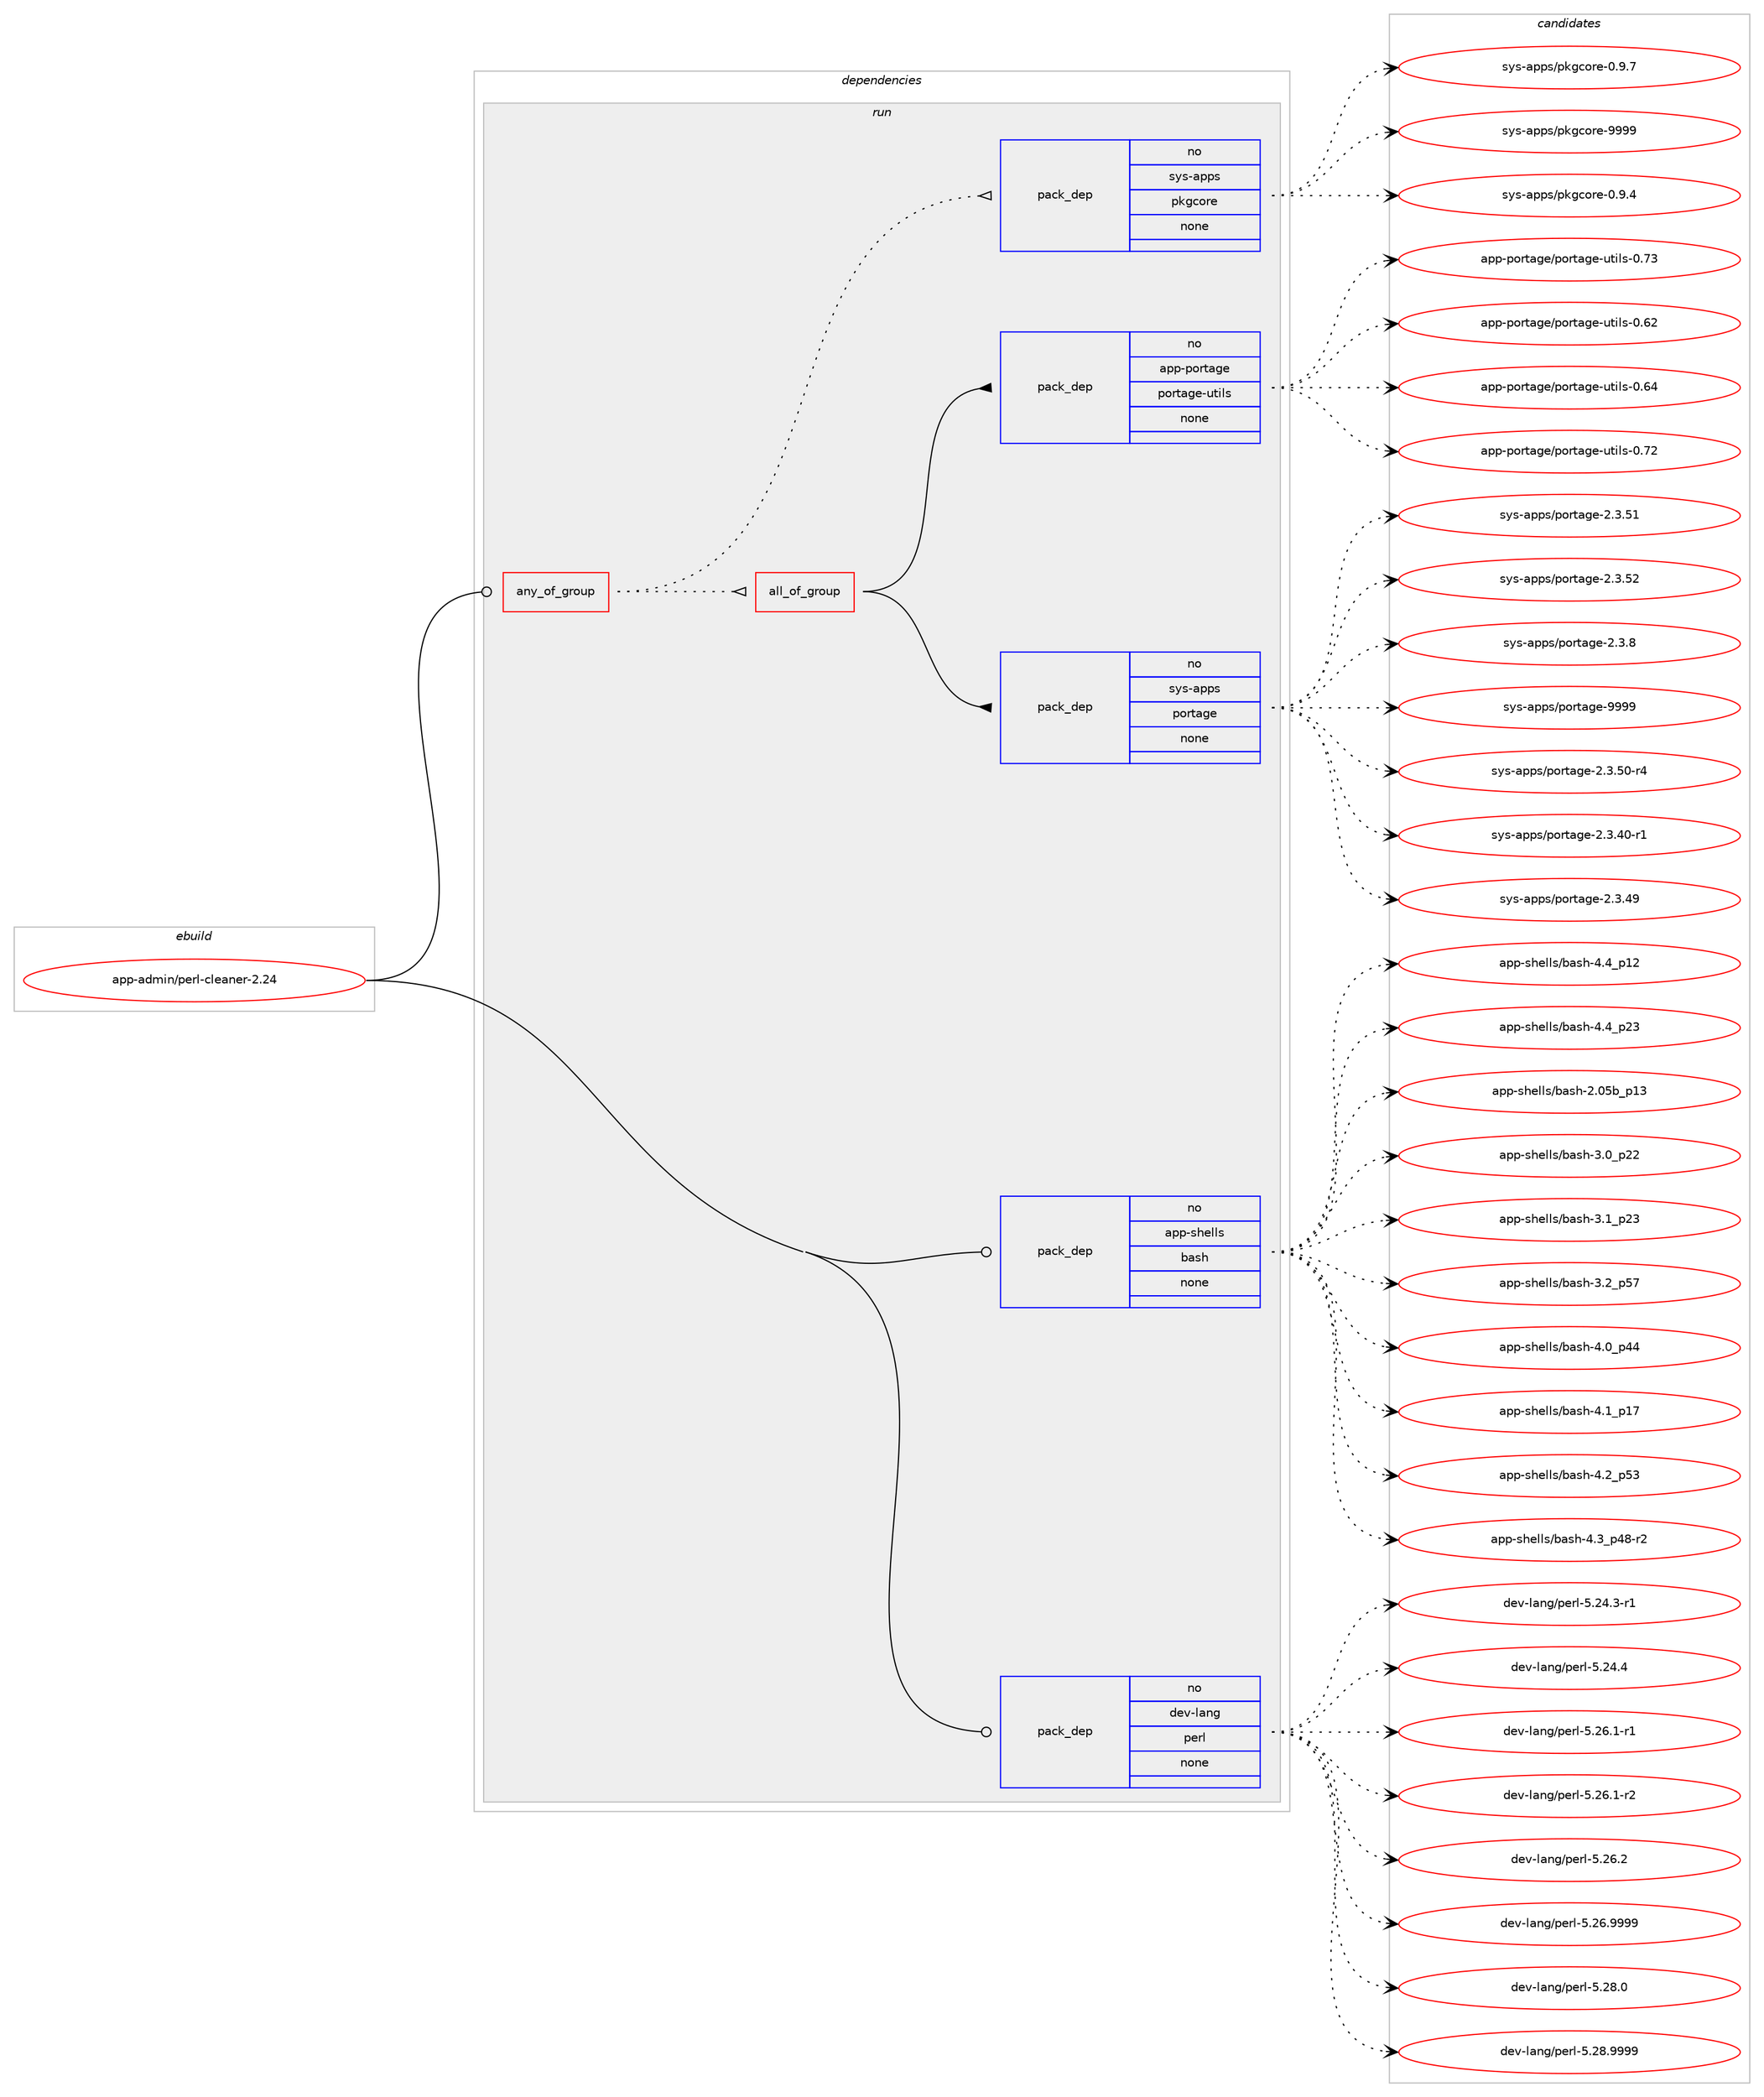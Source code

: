 digraph prolog {

# *************
# Graph options
# *************

newrank=true;
concentrate=true;
compound=true;
graph [rankdir=LR,fontname=Helvetica,fontsize=10,ranksep=1.5];#, ranksep=2.5, nodesep=0.2];
edge  [arrowhead=vee];
node  [fontname=Helvetica,fontsize=10];

# **********
# The ebuild
# **********

subgraph cluster_leftcol {
color=gray;
rank=same;
label=<<i>ebuild</i>>;
id [label="app-admin/perl-cleaner-2.24", color=red, width=4, href="../app-admin/perl-cleaner-2.24.svg"];
}

# ****************
# The dependencies
# ****************

subgraph cluster_midcol {
color=gray;
label=<<i>dependencies</i>>;
subgraph cluster_compile {
fillcolor="#eeeeee";
style=filled;
label=<<i>compile</i>>;
}
subgraph cluster_compileandrun {
fillcolor="#eeeeee";
style=filled;
label=<<i>compile and run</i>>;
}
subgraph cluster_run {
fillcolor="#eeeeee";
style=filled;
label=<<i>run</i>>;
subgraph any53 {
dependency1064 [label=<<TABLE BORDER="0" CELLBORDER="1" CELLSPACING="0" CELLPADDING="4"><TR><TD CELLPADDING="10">any_of_group</TD></TR></TABLE>>, shape=none, color=red];subgraph all3 {
dependency1065 [label=<<TABLE BORDER="0" CELLBORDER="1" CELLSPACING="0" CELLPADDING="4"><TR><TD CELLPADDING="10">all_of_group</TD></TR></TABLE>>, shape=none, color=red];subgraph pack852 {
dependency1066 [label=<<TABLE BORDER="0" CELLBORDER="1" CELLSPACING="0" CELLPADDING="4" WIDTH="220"><TR><TD ROWSPAN="6" CELLPADDING="30">pack_dep</TD></TR><TR><TD WIDTH="110">no</TD></TR><TR><TD>sys-apps</TD></TR><TR><TD>portage</TD></TR><TR><TD>none</TD></TR><TR><TD></TD></TR></TABLE>>, shape=none, color=blue];
}
dependency1065:e -> dependency1066:w [weight=20,style="solid",arrowhead="inv"];
subgraph pack853 {
dependency1067 [label=<<TABLE BORDER="0" CELLBORDER="1" CELLSPACING="0" CELLPADDING="4" WIDTH="220"><TR><TD ROWSPAN="6" CELLPADDING="30">pack_dep</TD></TR><TR><TD WIDTH="110">no</TD></TR><TR><TD>app-portage</TD></TR><TR><TD>portage-utils</TD></TR><TR><TD>none</TD></TR><TR><TD></TD></TR></TABLE>>, shape=none, color=blue];
}
dependency1065:e -> dependency1067:w [weight=20,style="solid",arrowhead="inv"];
}
dependency1064:e -> dependency1065:w [weight=20,style="dotted",arrowhead="oinv"];
subgraph pack854 {
dependency1068 [label=<<TABLE BORDER="0" CELLBORDER="1" CELLSPACING="0" CELLPADDING="4" WIDTH="220"><TR><TD ROWSPAN="6" CELLPADDING="30">pack_dep</TD></TR><TR><TD WIDTH="110">no</TD></TR><TR><TD>sys-apps</TD></TR><TR><TD>pkgcore</TD></TR><TR><TD>none</TD></TR><TR><TD></TD></TR></TABLE>>, shape=none, color=blue];
}
dependency1064:e -> dependency1068:w [weight=20,style="dotted",arrowhead="oinv"];
}
id:e -> dependency1064:w [weight=20,style="solid",arrowhead="odot"];
subgraph pack855 {
dependency1069 [label=<<TABLE BORDER="0" CELLBORDER="1" CELLSPACING="0" CELLPADDING="4" WIDTH="220"><TR><TD ROWSPAN="6" CELLPADDING="30">pack_dep</TD></TR><TR><TD WIDTH="110">no</TD></TR><TR><TD>app-shells</TD></TR><TR><TD>bash</TD></TR><TR><TD>none</TD></TR><TR><TD></TD></TR></TABLE>>, shape=none, color=blue];
}
id:e -> dependency1069:w [weight=20,style="solid",arrowhead="odot"];
subgraph pack856 {
dependency1070 [label=<<TABLE BORDER="0" CELLBORDER="1" CELLSPACING="0" CELLPADDING="4" WIDTH="220"><TR><TD ROWSPAN="6" CELLPADDING="30">pack_dep</TD></TR><TR><TD WIDTH="110">no</TD></TR><TR><TD>dev-lang</TD></TR><TR><TD>perl</TD></TR><TR><TD>none</TD></TR><TR><TD></TD></TR></TABLE>>, shape=none, color=blue];
}
id:e -> dependency1070:w [weight=20,style="solid",arrowhead="odot"];
}
}

# **************
# The candidates
# **************

subgraph cluster_choices {
rank=same;
color=gray;
label=<<i>candidates</i>>;

subgraph choice852 {
color=black;
nodesep=1;
choice11512111545971121121154711211111411697103101455046514653484511452 [label="sys-apps/portage-2.3.50-r4", color=red, width=4,href="../sys-apps/portage-2.3.50-r4.svg"];
choice11512111545971121121154711211111411697103101455046514652484511449 [label="sys-apps/portage-2.3.40-r1", color=red, width=4,href="../sys-apps/portage-2.3.40-r1.svg"];
choice1151211154597112112115471121111141169710310145504651465257 [label="sys-apps/portage-2.3.49", color=red, width=4,href="../sys-apps/portage-2.3.49.svg"];
choice1151211154597112112115471121111141169710310145504651465349 [label="sys-apps/portage-2.3.51", color=red, width=4,href="../sys-apps/portage-2.3.51.svg"];
choice1151211154597112112115471121111141169710310145504651465350 [label="sys-apps/portage-2.3.52", color=red, width=4,href="../sys-apps/portage-2.3.52.svg"];
choice11512111545971121121154711211111411697103101455046514656 [label="sys-apps/portage-2.3.8", color=red, width=4,href="../sys-apps/portage-2.3.8.svg"];
choice115121115459711211211547112111114116971031014557575757 [label="sys-apps/portage-9999", color=red, width=4,href="../sys-apps/portage-9999.svg"];
dependency1066:e -> choice11512111545971121121154711211111411697103101455046514653484511452:w [style=dotted,weight="100"];
dependency1066:e -> choice11512111545971121121154711211111411697103101455046514652484511449:w [style=dotted,weight="100"];
dependency1066:e -> choice1151211154597112112115471121111141169710310145504651465257:w [style=dotted,weight="100"];
dependency1066:e -> choice1151211154597112112115471121111141169710310145504651465349:w [style=dotted,weight="100"];
dependency1066:e -> choice1151211154597112112115471121111141169710310145504651465350:w [style=dotted,weight="100"];
dependency1066:e -> choice11512111545971121121154711211111411697103101455046514656:w [style=dotted,weight="100"];
dependency1066:e -> choice115121115459711211211547112111114116971031014557575757:w [style=dotted,weight="100"];
}
subgraph choice853 {
color=black;
nodesep=1;
choice9711211245112111114116971031014711211111411697103101451171161051081154548465450 [label="app-portage/portage-utils-0.62", color=red, width=4,href="../app-portage/portage-utils-0.62.svg"];
choice9711211245112111114116971031014711211111411697103101451171161051081154548465452 [label="app-portage/portage-utils-0.64", color=red, width=4,href="../app-portage/portage-utils-0.64.svg"];
choice9711211245112111114116971031014711211111411697103101451171161051081154548465550 [label="app-portage/portage-utils-0.72", color=red, width=4,href="../app-portage/portage-utils-0.72.svg"];
choice9711211245112111114116971031014711211111411697103101451171161051081154548465551 [label="app-portage/portage-utils-0.73", color=red, width=4,href="../app-portage/portage-utils-0.73.svg"];
dependency1067:e -> choice9711211245112111114116971031014711211111411697103101451171161051081154548465450:w [style=dotted,weight="100"];
dependency1067:e -> choice9711211245112111114116971031014711211111411697103101451171161051081154548465452:w [style=dotted,weight="100"];
dependency1067:e -> choice9711211245112111114116971031014711211111411697103101451171161051081154548465550:w [style=dotted,weight="100"];
dependency1067:e -> choice9711211245112111114116971031014711211111411697103101451171161051081154548465551:w [style=dotted,weight="100"];
}
subgraph choice854 {
color=black;
nodesep=1;
choice11512111545971121121154711210710399111114101454846574652 [label="sys-apps/pkgcore-0.9.4", color=red, width=4,href="../sys-apps/pkgcore-0.9.4.svg"];
choice11512111545971121121154711210710399111114101454846574655 [label="sys-apps/pkgcore-0.9.7", color=red, width=4,href="../sys-apps/pkgcore-0.9.7.svg"];
choice115121115459711211211547112107103991111141014557575757 [label="sys-apps/pkgcore-9999", color=red, width=4,href="../sys-apps/pkgcore-9999.svg"];
dependency1068:e -> choice11512111545971121121154711210710399111114101454846574652:w [style=dotted,weight="100"];
dependency1068:e -> choice11512111545971121121154711210710399111114101454846574655:w [style=dotted,weight="100"];
dependency1068:e -> choice115121115459711211211547112107103991111141014557575757:w [style=dotted,weight="100"];
}
subgraph choice855 {
color=black;
nodesep=1;
choice9711211245115104101108108115479897115104455046485398951124951 [label="app-shells/bash-2.05b_p13", color=red, width=4,href="../app-shells/bash-2.05b_p13.svg"];
choice971121124511510410110810811547989711510445514648951125050 [label="app-shells/bash-3.0_p22", color=red, width=4,href="../app-shells/bash-3.0_p22.svg"];
choice971121124511510410110810811547989711510445514649951125051 [label="app-shells/bash-3.1_p23", color=red, width=4,href="../app-shells/bash-3.1_p23.svg"];
choice971121124511510410110810811547989711510445514650951125355 [label="app-shells/bash-3.2_p57", color=red, width=4,href="../app-shells/bash-3.2_p57.svg"];
choice971121124511510410110810811547989711510445524648951125252 [label="app-shells/bash-4.0_p44", color=red, width=4,href="../app-shells/bash-4.0_p44.svg"];
choice971121124511510410110810811547989711510445524649951124955 [label="app-shells/bash-4.1_p17", color=red, width=4,href="../app-shells/bash-4.1_p17.svg"];
choice971121124511510410110810811547989711510445524650951125351 [label="app-shells/bash-4.2_p53", color=red, width=4,href="../app-shells/bash-4.2_p53.svg"];
choice9711211245115104101108108115479897115104455246519511252564511450 [label="app-shells/bash-4.3_p48-r2", color=red, width=4,href="../app-shells/bash-4.3_p48-r2.svg"];
choice971121124511510410110810811547989711510445524652951124950 [label="app-shells/bash-4.4_p12", color=red, width=4,href="../app-shells/bash-4.4_p12.svg"];
choice971121124511510410110810811547989711510445524652951125051 [label="app-shells/bash-4.4_p23", color=red, width=4,href="../app-shells/bash-4.4_p23.svg"];
dependency1069:e -> choice9711211245115104101108108115479897115104455046485398951124951:w [style=dotted,weight="100"];
dependency1069:e -> choice971121124511510410110810811547989711510445514648951125050:w [style=dotted,weight="100"];
dependency1069:e -> choice971121124511510410110810811547989711510445514649951125051:w [style=dotted,weight="100"];
dependency1069:e -> choice971121124511510410110810811547989711510445514650951125355:w [style=dotted,weight="100"];
dependency1069:e -> choice971121124511510410110810811547989711510445524648951125252:w [style=dotted,weight="100"];
dependency1069:e -> choice971121124511510410110810811547989711510445524649951124955:w [style=dotted,weight="100"];
dependency1069:e -> choice971121124511510410110810811547989711510445524650951125351:w [style=dotted,weight="100"];
dependency1069:e -> choice9711211245115104101108108115479897115104455246519511252564511450:w [style=dotted,weight="100"];
dependency1069:e -> choice971121124511510410110810811547989711510445524652951124950:w [style=dotted,weight="100"];
dependency1069:e -> choice971121124511510410110810811547989711510445524652951125051:w [style=dotted,weight="100"];
}
subgraph choice856 {
color=black;
nodesep=1;
choice100101118451089711010347112101114108455346505246514511449 [label="dev-lang/perl-5.24.3-r1", color=red, width=4,href="../dev-lang/perl-5.24.3-r1.svg"];
choice10010111845108971101034711210111410845534650524652 [label="dev-lang/perl-5.24.4", color=red, width=4,href="../dev-lang/perl-5.24.4.svg"];
choice100101118451089711010347112101114108455346505446494511449 [label="dev-lang/perl-5.26.1-r1", color=red, width=4,href="../dev-lang/perl-5.26.1-r1.svg"];
choice100101118451089711010347112101114108455346505446494511450 [label="dev-lang/perl-5.26.1-r2", color=red, width=4,href="../dev-lang/perl-5.26.1-r2.svg"];
choice10010111845108971101034711210111410845534650544650 [label="dev-lang/perl-5.26.2", color=red, width=4,href="../dev-lang/perl-5.26.2.svg"];
choice10010111845108971101034711210111410845534650544657575757 [label="dev-lang/perl-5.26.9999", color=red, width=4,href="../dev-lang/perl-5.26.9999.svg"];
choice10010111845108971101034711210111410845534650564648 [label="dev-lang/perl-5.28.0", color=red, width=4,href="../dev-lang/perl-5.28.0.svg"];
choice10010111845108971101034711210111410845534650564657575757 [label="dev-lang/perl-5.28.9999", color=red, width=4,href="../dev-lang/perl-5.28.9999.svg"];
dependency1070:e -> choice100101118451089711010347112101114108455346505246514511449:w [style=dotted,weight="100"];
dependency1070:e -> choice10010111845108971101034711210111410845534650524652:w [style=dotted,weight="100"];
dependency1070:e -> choice100101118451089711010347112101114108455346505446494511449:w [style=dotted,weight="100"];
dependency1070:e -> choice100101118451089711010347112101114108455346505446494511450:w [style=dotted,weight="100"];
dependency1070:e -> choice10010111845108971101034711210111410845534650544650:w [style=dotted,weight="100"];
dependency1070:e -> choice10010111845108971101034711210111410845534650544657575757:w [style=dotted,weight="100"];
dependency1070:e -> choice10010111845108971101034711210111410845534650564648:w [style=dotted,weight="100"];
dependency1070:e -> choice10010111845108971101034711210111410845534650564657575757:w [style=dotted,weight="100"];
}
}

}
